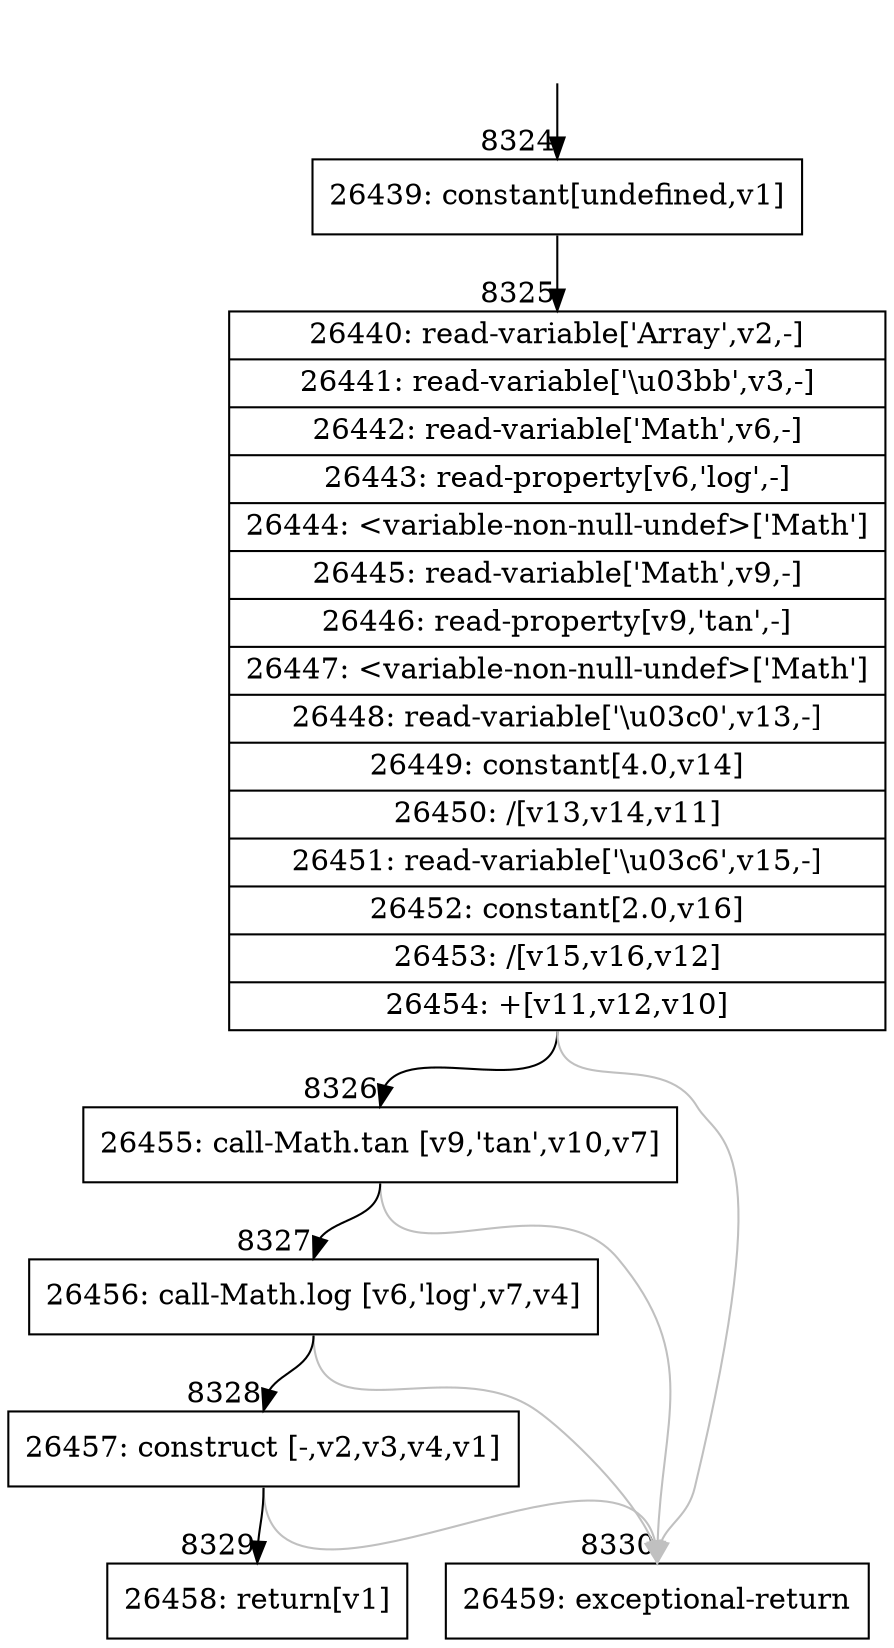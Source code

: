 digraph {
rankdir="TD"
BB_entry789[shape=none,label=""];
BB_entry789 -> BB8324 [tailport=s, headport=n, headlabel="    8324"]
BB8324 [shape=record label="{26439: constant[undefined,v1]}" ] 
BB8324 -> BB8325 [tailport=s, headport=n, headlabel="      8325"]
BB8325 [shape=record label="{26440: read-variable['Array',v2,-]|26441: read-variable['\\u03bb',v3,-]|26442: read-variable['Math',v6,-]|26443: read-property[v6,'log',-]|26444: \<variable-non-null-undef\>['Math']|26445: read-variable['Math',v9,-]|26446: read-property[v9,'tan',-]|26447: \<variable-non-null-undef\>['Math']|26448: read-variable['\\u03c0',v13,-]|26449: constant[4.0,v14]|26450: /[v13,v14,v11]|26451: read-variable['\\u03c6',v15,-]|26452: constant[2.0,v16]|26453: /[v15,v16,v12]|26454: +[v11,v12,v10]}" ] 
BB8325 -> BB8326 [tailport=s, headport=n, headlabel="      8326"]
BB8325 -> BB8330 [tailport=s, headport=n, color=gray, headlabel="      8330"]
BB8326 [shape=record label="{26455: call-Math.tan [v9,'tan',v10,v7]}" ] 
BB8326 -> BB8327 [tailport=s, headport=n, headlabel="      8327"]
BB8326 -> BB8330 [tailport=s, headport=n, color=gray]
BB8327 [shape=record label="{26456: call-Math.log [v6,'log',v7,v4]}" ] 
BB8327 -> BB8328 [tailport=s, headport=n, headlabel="      8328"]
BB8327 -> BB8330 [tailport=s, headport=n, color=gray]
BB8328 [shape=record label="{26457: construct [-,v2,v3,v4,v1]}" ] 
BB8328 -> BB8329 [tailport=s, headport=n, headlabel="      8329"]
BB8328 -> BB8330 [tailport=s, headport=n, color=gray]
BB8329 [shape=record label="{26458: return[v1]}" ] 
BB8330 [shape=record label="{26459: exceptional-return}" ] 
//#$~ 4727
}
